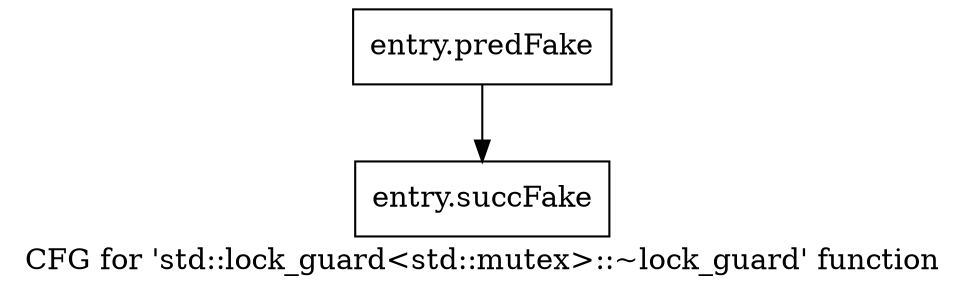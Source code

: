 digraph "CFG for 'std::lock_guard\<std::mutex\>::~lock_guard' function" {
	label="CFG for 'std::lock_guard\<std::mutex\>::~lock_guard' function";

	Node0x5645c60 [shape=record,filename="",linenumber="",label="{entry.predFake}"];
	Node0x5645c60 -> Node0x5504160[ callList="" memoryops="" filename="/tools/Xilinx/Vitis_HLS/2023.1/tps/lnx64/gcc-8.3.0/lib/gcc/x86_64-pc-linux-gnu/8.3.0/../../../../include/c++/8.3.0/bits/std_mutex.h" execusionnum="29"];
	Node0x5504160 [shape=record,filename="/tools/Xilinx/Vitis_HLS/2023.1/tps/lnx64/gcc-8.3.0/lib/gcc/x86_64-pc-linux-gnu/8.3.0/../../../../include/c++/8.3.0/bits/std_mutex.h",linenumber="168",label="{entry.succFake}"];
}
